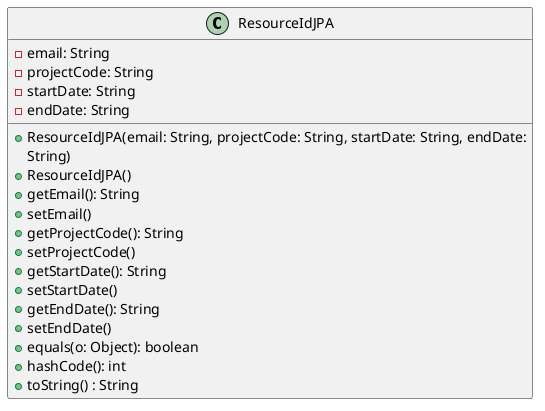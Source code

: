 @startuml
'Attribute syntax: <visibility> <name> : <type> <multiplicity> = <default>
'Method syntax: <visibility> <name (parameter-list)> : <return-type> - For simplicity the type of the parameter-list is not specified

class ResourceIdJPA {
    - email: String
    - projectCode: String
    - startDate: String
    - endDate: String

    +ResourceIdJPA(email: String, projectCode: String, startDate: String, endDate:
    String)
    +ResourceIdJPA()
    +getEmail(): String
    +setEmail()
    +getProjectCode(): String
    +setProjectCode()
    +getStartDate(): String
    +setStartDate()
    +getEndDate(): String
    +setEndDate()
    +equals(o: Object): boolean
    +hashCode(): int
    +toString() : String
}

@enduml
